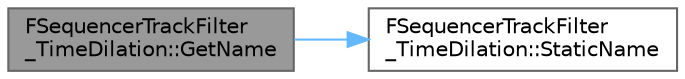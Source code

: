 digraph "FSequencerTrackFilter_TimeDilation::GetName"
{
 // INTERACTIVE_SVG=YES
 // LATEX_PDF_SIZE
  bgcolor="transparent";
  edge [fontname=Helvetica,fontsize=10,labelfontname=Helvetica,labelfontsize=10];
  node [fontname=Helvetica,fontsize=10,shape=box,height=0.2,width=0.4];
  rankdir="LR";
  Node1 [id="Node000001",label="FSequencerTrackFilter\l_TimeDilation::GetName",height=0.2,width=0.4,color="gray40", fillcolor="grey60", style="filled", fontcolor="black",tooltip=" "];
  Node1 -> Node2 [id="edge1_Node000001_Node000002",color="steelblue1",style="solid",tooltip=" "];
  Node2 [id="Node000002",label="FSequencerTrackFilter\l_TimeDilation::StaticName",height=0.2,width=0.4,color="grey40", fillcolor="white", style="filled",URL="$d6/d6b/classFSequencerTrackFilter__TimeDilation.html#a2d73860f7d72a3386317270658c950d4",tooltip=" "];
}
